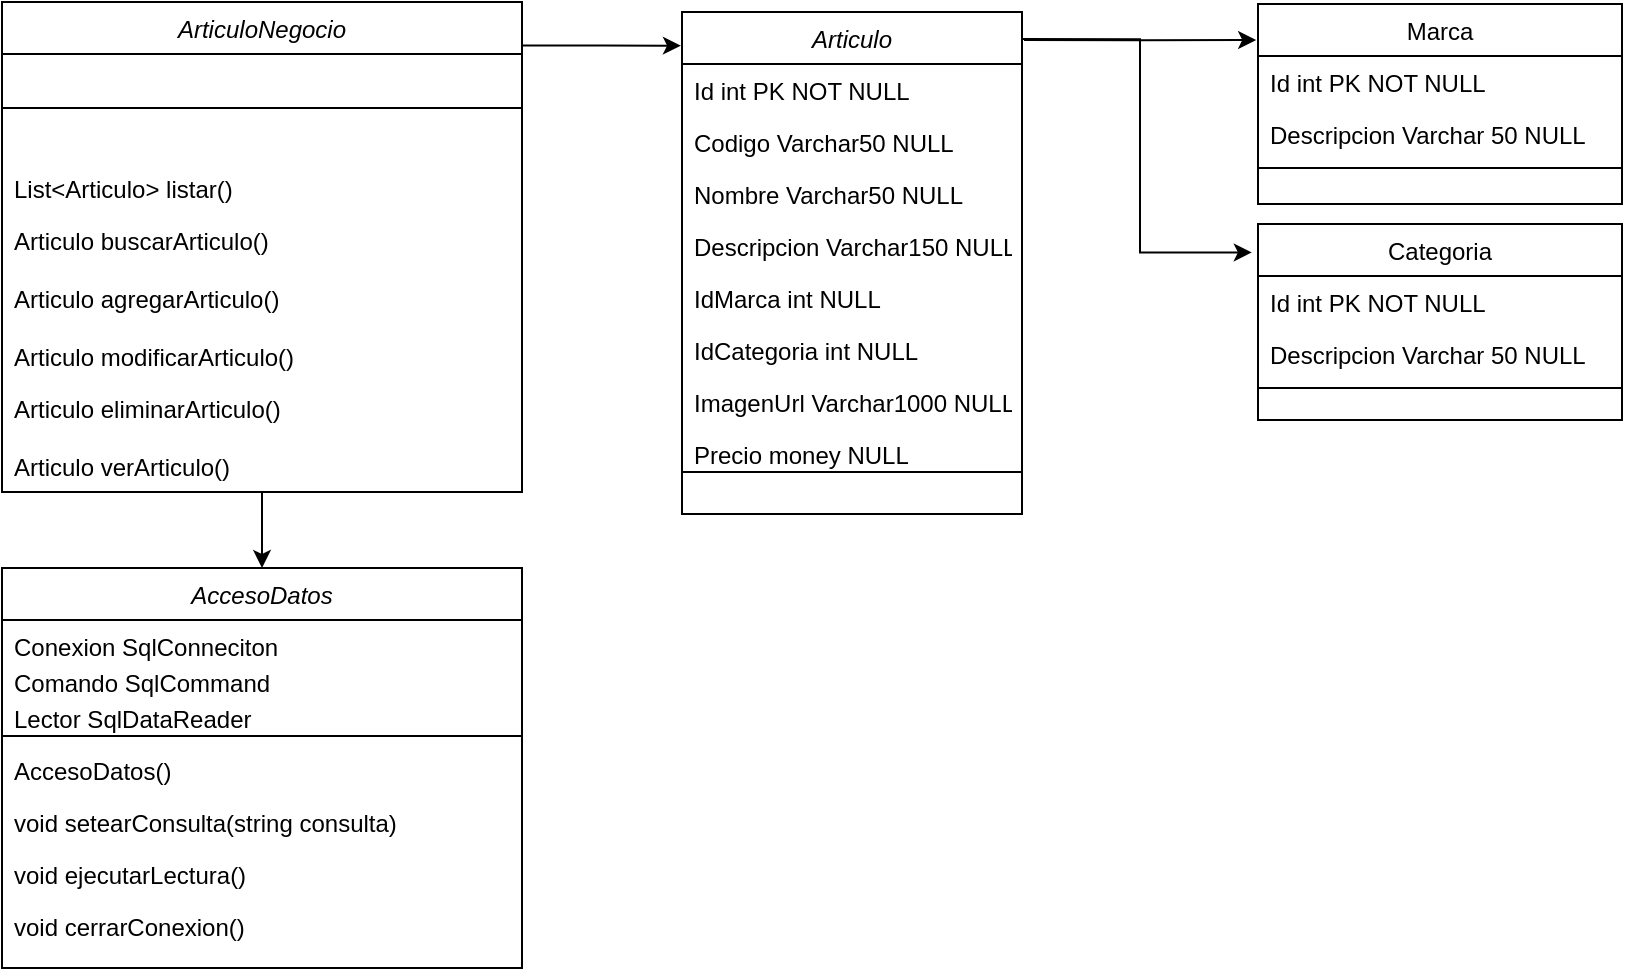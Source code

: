 <mxfile version="20.2.3" type="device"><diagram id="C5RBs43oDa-KdzZeNtuy" name="Page-1"><mxGraphModel dx="1973" dy="484" grid="1" gridSize="10" guides="1" tooltips="1" connect="1" arrows="1" fold="1" page="1" pageScale="1" pageWidth="827" pageHeight="1169" math="0" shadow="0"><root><mxCell id="WIyWlLk6GJQsqaUBKTNV-0"/><mxCell id="WIyWlLk6GJQsqaUBKTNV-1" parent="WIyWlLk6GJQsqaUBKTNV-0"/><mxCell id="zkfFHV4jXpPFQw0GAbJ--0" value="Articulo" style="swimlane;fontStyle=2;align=center;verticalAlign=top;childLayout=stackLayout;horizontal=1;startSize=26;horizontalStack=0;resizeParent=1;resizeLast=0;collapsible=1;marginBottom=0;rounded=0;shadow=0;strokeWidth=1;" parent="WIyWlLk6GJQsqaUBKTNV-1" vertex="1"><mxGeometry x="220" y="120" width="170" height="251" as="geometry"><mxRectangle x="220" y="120" width="160" height="26" as="alternateBounds"/></mxGeometry></mxCell><mxCell id="zkfFHV4jXpPFQw0GAbJ--1" value="Id int PK NOT NULL" style="text;align=left;verticalAlign=top;spacingLeft=4;spacingRight=4;overflow=hidden;rotatable=0;points=[[0,0.5],[1,0.5]];portConstraint=eastwest;" parent="zkfFHV4jXpPFQw0GAbJ--0" vertex="1"><mxGeometry y="26" width="170" height="26" as="geometry"/></mxCell><mxCell id="zkfFHV4jXpPFQw0GAbJ--2" value="Codigo Varchar50 NULL" style="text;align=left;verticalAlign=top;spacingLeft=4;spacingRight=4;overflow=hidden;rotatable=0;points=[[0,0.5],[1,0.5]];portConstraint=eastwest;rounded=0;shadow=0;html=0;" parent="zkfFHV4jXpPFQw0GAbJ--0" vertex="1"><mxGeometry y="52" width="170" height="26" as="geometry"/></mxCell><mxCell id="zkfFHV4jXpPFQw0GAbJ--3" value="Nombre Varchar50 NULL" style="text;align=left;verticalAlign=top;spacingLeft=4;spacingRight=4;overflow=hidden;rotatable=0;points=[[0,0.5],[1,0.5]];portConstraint=eastwest;rounded=0;shadow=0;html=0;" parent="zkfFHV4jXpPFQw0GAbJ--0" vertex="1"><mxGeometry y="78" width="170" height="26" as="geometry"/></mxCell><mxCell id="gppNA7VtGuWlnM43FjDG-0" value="Descripcion Varchar150 NULL" style="text;align=left;verticalAlign=top;spacingLeft=4;spacingRight=4;overflow=hidden;rotatable=0;points=[[0,0.5],[1,0.5]];portConstraint=eastwest;rounded=0;shadow=0;html=0;" vertex="1" parent="zkfFHV4jXpPFQw0GAbJ--0"><mxGeometry y="104" width="170" height="26" as="geometry"/></mxCell><mxCell id="gppNA7VtGuWlnM43FjDG-1" value="IdMarca int NULL" style="text;align=left;verticalAlign=top;spacingLeft=4;spacingRight=4;overflow=hidden;rotatable=0;points=[[0,0.5],[1,0.5]];portConstraint=eastwest;rounded=0;shadow=0;html=0;" vertex="1" parent="zkfFHV4jXpPFQw0GAbJ--0"><mxGeometry y="130" width="170" height="26" as="geometry"/></mxCell><mxCell id="gppNA7VtGuWlnM43FjDG-2" value="IdCategoria int NULL" style="text;align=left;verticalAlign=top;spacingLeft=4;spacingRight=4;overflow=hidden;rotatable=0;points=[[0,0.5],[1,0.5]];portConstraint=eastwest;rounded=0;shadow=0;html=0;" vertex="1" parent="zkfFHV4jXpPFQw0GAbJ--0"><mxGeometry y="156" width="170" height="26" as="geometry"/></mxCell><mxCell id="gppNA7VtGuWlnM43FjDG-3" value="ImagenUrl Varchar1000 NULL" style="text;align=left;verticalAlign=top;spacingLeft=4;spacingRight=4;overflow=hidden;rotatable=0;points=[[0,0.5],[1,0.5]];portConstraint=eastwest;rounded=0;shadow=0;html=0;" vertex="1" parent="zkfFHV4jXpPFQw0GAbJ--0"><mxGeometry y="182" width="170" height="26" as="geometry"/></mxCell><mxCell id="gppNA7VtGuWlnM43FjDG-4" value="Precio money NULL" style="text;align=left;verticalAlign=top;spacingLeft=4;spacingRight=4;overflow=hidden;rotatable=0;points=[[0,0.5],[1,0.5]];portConstraint=eastwest;rounded=0;shadow=0;html=0;" vertex="1" parent="zkfFHV4jXpPFQw0GAbJ--0"><mxGeometry y="208" width="170" height="18" as="geometry"/></mxCell><mxCell id="zkfFHV4jXpPFQw0GAbJ--4" value="" style="line;html=1;strokeWidth=1;align=left;verticalAlign=middle;spacingTop=-1;spacingLeft=3;spacingRight=3;rotatable=0;labelPosition=right;points=[];portConstraint=eastwest;" parent="zkfFHV4jXpPFQw0GAbJ--0" vertex="1"><mxGeometry y="226" width="170" height="8" as="geometry"/></mxCell><mxCell id="zkfFHV4jXpPFQw0GAbJ--17" value="Marca" style="swimlane;fontStyle=0;align=center;verticalAlign=top;childLayout=stackLayout;horizontal=1;startSize=26;horizontalStack=0;resizeParent=1;resizeLast=0;collapsible=1;marginBottom=0;rounded=0;shadow=0;strokeWidth=1;" parent="WIyWlLk6GJQsqaUBKTNV-1" vertex="1"><mxGeometry x="508" y="116" width="182" height="100" as="geometry"><mxRectangle x="550" y="140" width="160" height="26" as="alternateBounds"/></mxGeometry></mxCell><mxCell id="zkfFHV4jXpPFQw0GAbJ--19" value="Id int PK NOT NULL" style="text;align=left;verticalAlign=top;spacingLeft=4;spacingRight=4;overflow=hidden;rotatable=0;points=[[0,0.5],[1,0.5]];portConstraint=eastwest;rounded=0;shadow=0;html=0;" parent="zkfFHV4jXpPFQw0GAbJ--17" vertex="1"><mxGeometry y="26" width="182" height="26" as="geometry"/></mxCell><mxCell id="zkfFHV4jXpPFQw0GAbJ--20" value="Descripcion Varchar 50 NULL" style="text;align=left;verticalAlign=top;spacingLeft=4;spacingRight=4;overflow=hidden;rotatable=0;points=[[0,0.5],[1,0.5]];portConstraint=eastwest;rounded=0;shadow=0;html=0;" parent="zkfFHV4jXpPFQw0GAbJ--17" vertex="1"><mxGeometry y="52" width="182" height="26" as="geometry"/></mxCell><mxCell id="zkfFHV4jXpPFQw0GAbJ--23" value="" style="line;html=1;strokeWidth=1;align=left;verticalAlign=middle;spacingTop=-1;spacingLeft=3;spacingRight=3;rotatable=0;labelPosition=right;points=[];portConstraint=eastwest;" parent="zkfFHV4jXpPFQw0GAbJ--17" vertex="1"><mxGeometry y="78" width="182" height="8" as="geometry"/></mxCell><mxCell id="gppNA7VtGuWlnM43FjDG-8" value="Categoria" style="swimlane;fontStyle=0;align=center;verticalAlign=top;childLayout=stackLayout;horizontal=1;startSize=26;horizontalStack=0;resizeParent=1;resizeLast=0;collapsible=1;marginBottom=0;rounded=0;shadow=0;strokeWidth=1;" vertex="1" parent="WIyWlLk6GJQsqaUBKTNV-1"><mxGeometry x="508" y="226" width="182" height="98" as="geometry"><mxRectangle x="550" y="140" width="160" height="26" as="alternateBounds"/></mxGeometry></mxCell><mxCell id="gppNA7VtGuWlnM43FjDG-9" value="Id int PK NOT NULL" style="text;align=left;verticalAlign=top;spacingLeft=4;spacingRight=4;overflow=hidden;rotatable=0;points=[[0,0.5],[1,0.5]];portConstraint=eastwest;rounded=0;shadow=0;html=0;" vertex="1" parent="gppNA7VtGuWlnM43FjDG-8"><mxGeometry y="26" width="182" height="26" as="geometry"/></mxCell><mxCell id="gppNA7VtGuWlnM43FjDG-10" value="Descripcion Varchar 50 NULL" style="text;align=left;verticalAlign=top;spacingLeft=4;spacingRight=4;overflow=hidden;rotatable=0;points=[[0,0.5],[1,0.5]];portConstraint=eastwest;rounded=0;shadow=0;html=0;" vertex="1" parent="gppNA7VtGuWlnM43FjDG-8"><mxGeometry y="52" width="182" height="26" as="geometry"/></mxCell><mxCell id="gppNA7VtGuWlnM43FjDG-11" value="" style="line;html=1;strokeWidth=1;align=left;verticalAlign=middle;spacingTop=-1;spacingLeft=3;spacingRight=3;rotatable=0;labelPosition=right;points=[];portConstraint=eastwest;" vertex="1" parent="gppNA7VtGuWlnM43FjDG-8"><mxGeometry y="78" width="182" height="8" as="geometry"/></mxCell><mxCell id="gppNA7VtGuWlnM43FjDG-13" style="edgeStyle=orthogonalEdgeStyle;rounded=0;orthogonalLoop=1;jettySize=auto;html=1;entryX=-0.017;entryY=0.145;entryDx=0;entryDy=0;entryPerimeter=0;exitX=0.999;exitY=0.054;exitDx=0;exitDy=0;exitPerimeter=0;" edge="1" parent="WIyWlLk6GJQsqaUBKTNV-1" source="zkfFHV4jXpPFQw0GAbJ--0" target="gppNA7VtGuWlnM43FjDG-8"><mxGeometry relative="1" as="geometry"/></mxCell><mxCell id="gppNA7VtGuWlnM43FjDG-14" style="edgeStyle=orthogonalEdgeStyle;rounded=0;orthogonalLoop=1;jettySize=auto;html=1;entryX=-0.005;entryY=0.18;entryDx=0;entryDy=0;entryPerimeter=0;exitX=1.006;exitY=0.056;exitDx=0;exitDy=0;exitPerimeter=0;" edge="1" parent="WIyWlLk6GJQsqaUBKTNV-1" source="zkfFHV4jXpPFQw0GAbJ--0" target="zkfFHV4jXpPFQw0GAbJ--17"><mxGeometry relative="1" as="geometry"/></mxCell><mxCell id="gppNA7VtGuWlnM43FjDG-15" value="AccesoDatos" style="swimlane;fontStyle=2;align=center;verticalAlign=top;childLayout=stackLayout;horizontal=1;startSize=26;horizontalStack=0;resizeParent=1;resizeLast=0;collapsible=1;marginBottom=0;rounded=0;shadow=0;strokeWidth=1;" vertex="1" parent="WIyWlLk6GJQsqaUBKTNV-1"><mxGeometry x="-120" y="398" width="260" height="200" as="geometry"><mxRectangle x="220" y="120" width="160" height="26" as="alternateBounds"/></mxGeometry></mxCell><mxCell id="gppNA7VtGuWlnM43FjDG-23" value="Conexion SqlConneciton&#10;" style="text;align=left;verticalAlign=top;spacingLeft=4;spacingRight=4;overflow=hidden;rotatable=0;points=[[0,0.5],[1,0.5]];portConstraint=eastwest;rounded=0;shadow=0;html=0;" vertex="1" parent="gppNA7VtGuWlnM43FjDG-15"><mxGeometry y="26" width="260" height="18" as="geometry"/></mxCell><mxCell id="gppNA7VtGuWlnM43FjDG-26" value="Comando SqlCommand&#10;" style="text;align=left;verticalAlign=top;spacingLeft=4;spacingRight=4;overflow=hidden;rotatable=0;points=[[0,0.5],[1,0.5]];portConstraint=eastwest;rounded=0;shadow=0;html=0;" vertex="1" parent="gppNA7VtGuWlnM43FjDG-15"><mxGeometry y="44" width="260" height="18" as="geometry"/></mxCell><mxCell id="gppNA7VtGuWlnM43FjDG-27" value="Lector SqlDataReader&#10;" style="text;align=left;verticalAlign=top;spacingLeft=4;spacingRight=4;overflow=hidden;rotatable=0;points=[[0,0.5],[1,0.5]];portConstraint=eastwest;rounded=0;shadow=0;html=0;" vertex="1" parent="gppNA7VtGuWlnM43FjDG-15"><mxGeometry y="62" width="260" height="18" as="geometry"/></mxCell><mxCell id="gppNA7VtGuWlnM43FjDG-24" value="" style="line;html=1;strokeWidth=1;align=left;verticalAlign=middle;spacingTop=-1;spacingLeft=3;spacingRight=3;rotatable=0;labelPosition=right;points=[];portConstraint=eastwest;" vertex="1" parent="gppNA7VtGuWlnM43FjDG-15"><mxGeometry y="80" width="260" height="8" as="geometry"/></mxCell><mxCell id="gppNA7VtGuWlnM43FjDG-25" value="AccesoDatos()" style="text;align=left;verticalAlign=top;spacingLeft=4;spacingRight=4;overflow=hidden;rotatable=0;points=[[0,0.5],[1,0.5]];portConstraint=eastwest;" vertex="1" parent="gppNA7VtGuWlnM43FjDG-15"><mxGeometry y="88" width="260" height="26" as="geometry"/></mxCell><mxCell id="gppNA7VtGuWlnM43FjDG-28" value="void setearConsulta(string consulta)" style="text;align=left;verticalAlign=top;spacingLeft=4;spacingRight=4;overflow=hidden;rotatable=0;points=[[0,0.5],[1,0.5]];portConstraint=eastwest;" vertex="1" parent="gppNA7VtGuWlnM43FjDG-15"><mxGeometry y="114" width="260" height="26" as="geometry"/></mxCell><mxCell id="gppNA7VtGuWlnM43FjDG-29" value="void ejecutarLectura()" style="text;align=left;verticalAlign=top;spacingLeft=4;spacingRight=4;overflow=hidden;rotatable=0;points=[[0,0.5],[1,0.5]];portConstraint=eastwest;" vertex="1" parent="gppNA7VtGuWlnM43FjDG-15"><mxGeometry y="140" width="260" height="26" as="geometry"/></mxCell><mxCell id="gppNA7VtGuWlnM43FjDG-30" value="void cerrarConexion()" style="text;align=left;verticalAlign=top;spacingLeft=4;spacingRight=4;overflow=hidden;rotatable=0;points=[[0,0.5],[1,0.5]];portConstraint=eastwest;" vertex="1" parent="gppNA7VtGuWlnM43FjDG-15"><mxGeometry y="166" width="260" height="26" as="geometry"/></mxCell><mxCell id="gppNA7VtGuWlnM43FjDG-41" style="edgeStyle=orthogonalEdgeStyle;rounded=0;orthogonalLoop=1;jettySize=auto;html=1;entryX=0.5;entryY=0;entryDx=0;entryDy=0;" edge="1" parent="WIyWlLk6GJQsqaUBKTNV-1" source="gppNA7VtGuWlnM43FjDG-31" target="gppNA7VtGuWlnM43FjDG-15"><mxGeometry relative="1" as="geometry"/></mxCell><mxCell id="gppNA7VtGuWlnM43FjDG-31" value="ArticuloNegocio" style="swimlane;fontStyle=2;align=center;verticalAlign=top;childLayout=stackLayout;horizontal=1;startSize=26;horizontalStack=0;resizeParent=1;resizeLast=0;collapsible=1;marginBottom=0;rounded=0;shadow=0;strokeWidth=1;" vertex="1" parent="WIyWlLk6GJQsqaUBKTNV-1"><mxGeometry x="-120" y="115" width="260" height="245" as="geometry"><mxRectangle x="220" y="120" width="160" height="26" as="alternateBounds"/></mxGeometry></mxCell><mxCell id="gppNA7VtGuWlnM43FjDG-35" value="" style="line;html=1;strokeWidth=1;align=left;verticalAlign=middle;spacingTop=-1;spacingLeft=3;spacingRight=3;rotatable=0;labelPosition=right;points=[];portConstraint=eastwest;" vertex="1" parent="gppNA7VtGuWlnM43FjDG-31"><mxGeometry y="26" width="260" height="54" as="geometry"/></mxCell><mxCell id="gppNA7VtGuWlnM43FjDG-38" value="List&lt;Articulo&gt; listar()" style="text;align=left;verticalAlign=top;spacingLeft=4;spacingRight=4;overflow=hidden;rotatable=0;points=[[0,0.5],[1,0.5]];portConstraint=eastwest;" vertex="1" parent="gppNA7VtGuWlnM43FjDG-31"><mxGeometry y="80" width="260" height="26" as="geometry"/></mxCell><mxCell id="gppNA7VtGuWlnM43FjDG-45" value="Articulo buscarArticulo()" style="text;align=left;verticalAlign=top;spacingLeft=4;spacingRight=4;overflow=hidden;rotatable=0;points=[[0,0.5],[1,0.5]];portConstraint=eastwest;" vertex="1" parent="gppNA7VtGuWlnM43FjDG-31"><mxGeometry y="106" width="260" height="29" as="geometry"/></mxCell><mxCell id="gppNA7VtGuWlnM43FjDG-44" value="Articulo agregarArticulo()" style="text;align=left;verticalAlign=top;spacingLeft=4;spacingRight=4;overflow=hidden;rotatable=0;points=[[0,0.5],[1,0.5]];portConstraint=eastwest;" vertex="1" parent="gppNA7VtGuWlnM43FjDG-31"><mxGeometry y="135" width="260" height="29" as="geometry"/></mxCell><mxCell id="gppNA7VtGuWlnM43FjDG-42" value="Articulo modificarArticulo()" style="text;align=left;verticalAlign=top;spacingLeft=4;spacingRight=4;overflow=hidden;rotatable=0;points=[[0,0.5],[1,0.5]];portConstraint=eastwest;" vertex="1" parent="gppNA7VtGuWlnM43FjDG-31"><mxGeometry y="164" width="260" height="26" as="geometry"/></mxCell><mxCell id="gppNA7VtGuWlnM43FjDG-43" value="Articulo eliminarArticulo()" style="text;align=left;verticalAlign=top;spacingLeft=4;spacingRight=4;overflow=hidden;rotatable=0;points=[[0,0.5],[1,0.5]];portConstraint=eastwest;" vertex="1" parent="gppNA7VtGuWlnM43FjDG-31"><mxGeometry y="190" width="260" height="29" as="geometry"/></mxCell><mxCell id="gppNA7VtGuWlnM43FjDG-39" value="Articulo verArticulo()" style="text;align=left;verticalAlign=top;spacingLeft=4;spacingRight=4;overflow=hidden;rotatable=0;points=[[0,0.5],[1,0.5]];portConstraint=eastwest;" vertex="1" parent="gppNA7VtGuWlnM43FjDG-31"><mxGeometry y="219" width="260" height="26" as="geometry"/></mxCell><mxCell id="gppNA7VtGuWlnM43FjDG-40" style="edgeStyle=orthogonalEdgeStyle;rounded=0;orthogonalLoop=1;jettySize=auto;html=1;entryX=-0.003;entryY=0.067;entryDx=0;entryDy=0;entryPerimeter=0;exitX=0.999;exitY=0.089;exitDx=0;exitDy=0;exitPerimeter=0;" edge="1" parent="WIyWlLk6GJQsqaUBKTNV-1" source="gppNA7VtGuWlnM43FjDG-31" target="zkfFHV4jXpPFQw0GAbJ--0"><mxGeometry relative="1" as="geometry"/></mxCell></root></mxGraphModel></diagram></mxfile>